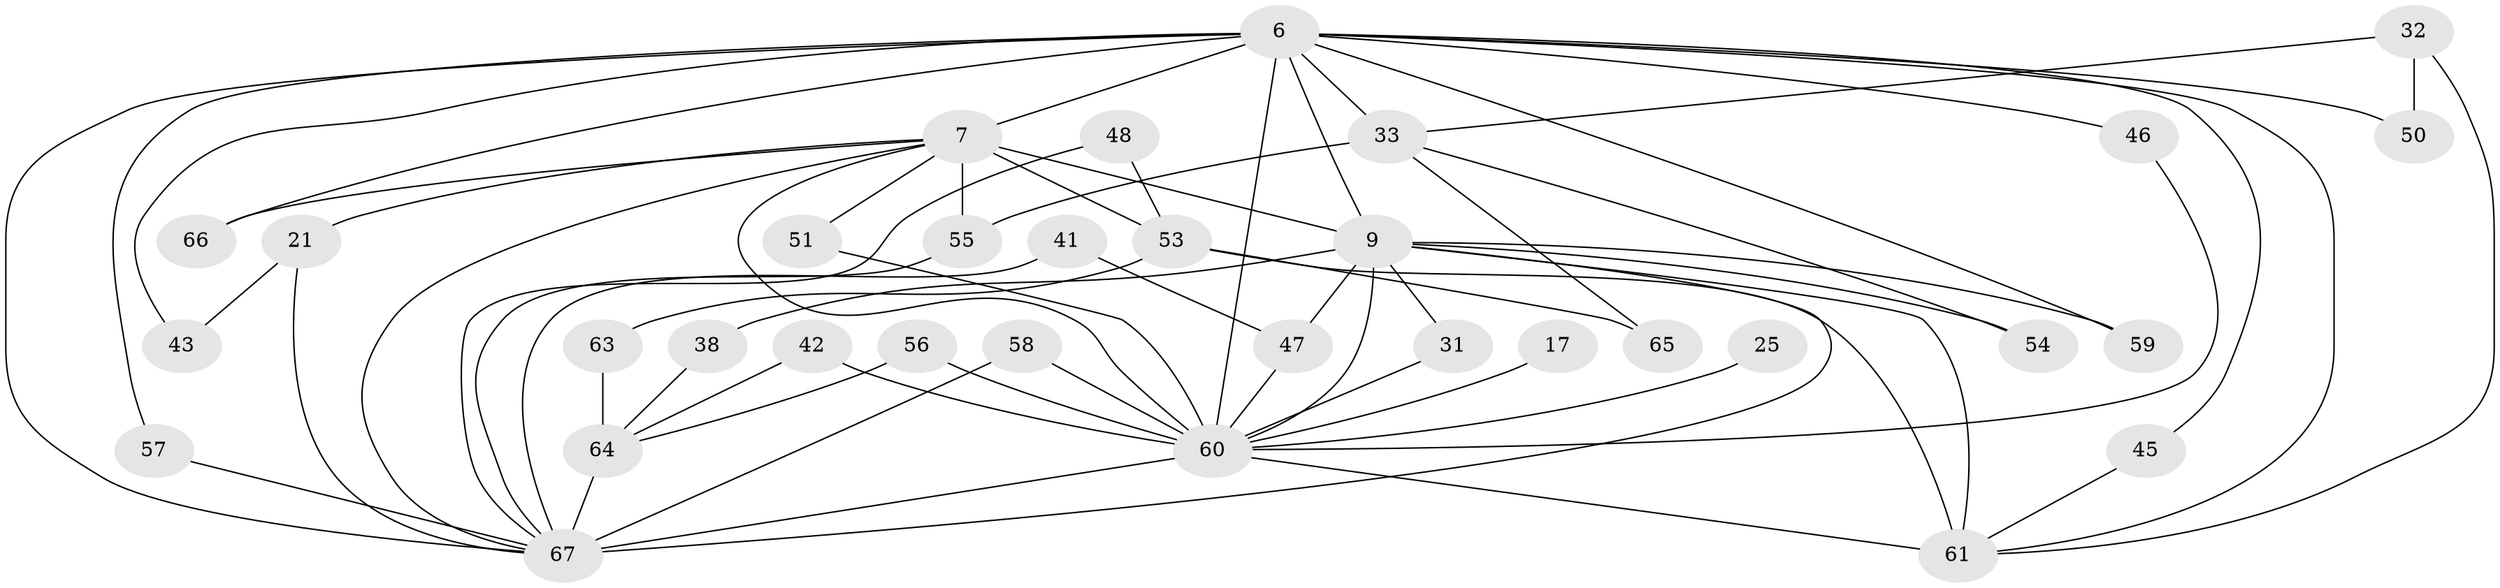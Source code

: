 // original degree distribution, {14: 0.014925373134328358, 18: 0.014925373134328358, 15: 0.04477611940298507, 19: 0.014925373134328358, 17: 0.014925373134328358, 16: 0.029850746268656716, 11: 0.014925373134328358, 4: 0.13432835820895522, 3: 0.14925373134328357, 7: 0.029850746268656716, 5: 0.029850746268656716, 2: 0.4925373134328358, 6: 0.014925373134328358}
// Generated by graph-tools (version 1.1) at 2025/43/03/09/25 04:43:30]
// undirected, 33 vertices, 64 edges
graph export_dot {
graph [start="1"]
  node [color=gray90,style=filled];
  6 [super="+5"];
  7 [super="+1"];
  9 [super="+8"];
  17;
  21 [super="+11"];
  25;
  31 [super="+29"];
  32;
  33 [super="+16"];
  38;
  41;
  42;
  43;
  45;
  46;
  47 [super="+37+24"];
  48;
  50 [super="+40"];
  51 [super="+34+44"];
  53 [super="+14"];
  54;
  55 [super="+39+49+12"];
  56;
  57;
  58;
  59;
  60 [super="+35+10"];
  61 [super="+28+52"];
  63;
  64 [super="+62+30"];
  65;
  66;
  67 [super="+20+26+36+2"];
  6 -- 7 [weight=4];
  6 -- 9 [weight=6];
  6 -- 43;
  6 -- 46;
  6 -- 57;
  6 -- 66;
  6 -- 33 [weight=3];
  6 -- 45;
  6 -- 59;
  6 -- 60 [weight=6];
  6 -- 50;
  6 -- 67 [weight=2];
  6 -- 61 [weight=2];
  7 -- 9 [weight=6];
  7 -- 66;
  7 -- 53 [weight=3];
  7 -- 21;
  7 -- 67 [weight=3];
  7 -- 51 [weight=2];
  7 -- 55 [weight=4];
  7 -- 60 [weight=4];
  9 -- 67 [weight=6];
  9 -- 31 [weight=2];
  9 -- 38;
  9 -- 54;
  9 -- 59;
  9 -- 60 [weight=7];
  9 -- 47 [weight=3];
  9 -- 61 [weight=2];
  17 -- 60 [weight=2];
  21 -- 43;
  21 -- 67 [weight=2];
  25 -- 60 [weight=2];
  31 -- 60;
  32 -- 50 [weight=2];
  32 -- 33;
  32 -- 61;
  33 -- 54;
  33 -- 65;
  33 -- 55;
  38 -- 64;
  41 -- 67;
  41 -- 47;
  42 -- 64;
  42 -- 60;
  45 -- 61;
  46 -- 60;
  47 -- 60;
  48 -- 53;
  48 -- 67;
  51 -- 60 [weight=2];
  53 -- 65;
  53 -- 63;
  53 -- 61;
  55 -- 67 [weight=2];
  56 -- 64;
  56 -- 60 [weight=2];
  57 -- 67;
  58 -- 67;
  58 -- 60;
  60 -- 67 [weight=2];
  60 -- 61 [weight=3];
  63 -- 64;
  64 -- 67 [weight=3];
}
